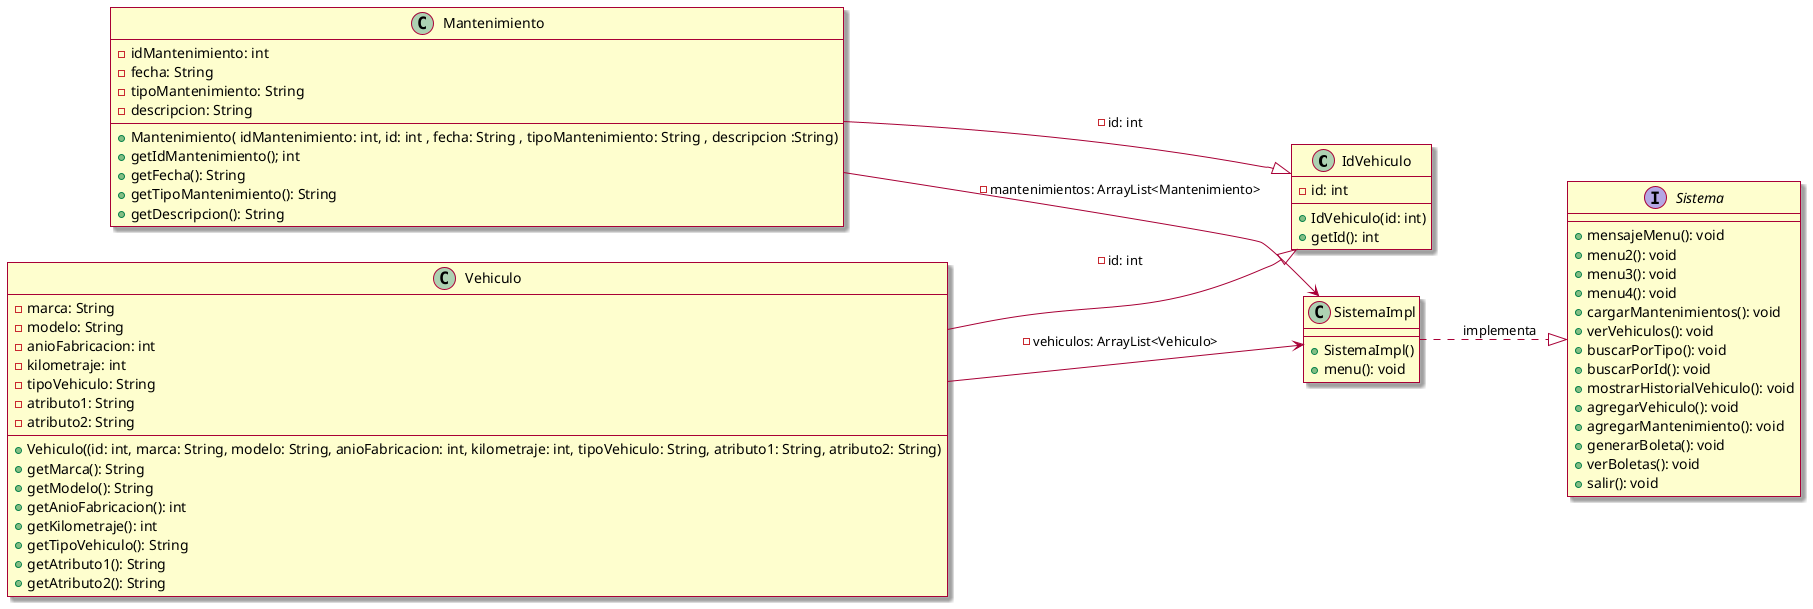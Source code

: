 @startuml
'https://plantuml.com/sequence-diagram
left to right direction
skin rose
class IdVehiculo{
    -id: int
    +IdVehiculo(id: int)
    +getId(): int
}

class Mantenimiento{
    -idMantenimiento: int
    -fecha: String
    -tipoMantenimiento: String
    -descripcion: String
    +Mantenimiento( idMantenimiento: int, id: int , fecha: String , tipoMantenimiento: String , descripcion :String)
    +getIdMantenimiento(); int
    +getFecha(): String
    +getTipoMantenimiento(): String
    +getDescripcion(): String
}

interface Sistema{
+mensajeMenu(): void
+menu2(): void
+menu3(): void
+menu4(): void
+cargarMantenimientos(): void
+verVehiculos(): void
+buscarPorTipo(): void
+buscarPorId(): void
+mostrarHistorialVehiculo(): void
+agregarVehiculo(): void
+agregarMantenimiento(): void
+generarBoleta(): void
+verBoletas(): void
+salir(): void
}

class SistemaImpl{
+SistemaImpl()
+menu(): void
}
class Vehiculo{
-marca: String
-modelo: String
-anioFabricacion: int
-kilometraje: int
-tipoVehiculo: String
-atributo1: String
-atributo2: String
+Vehiculo((id: int, marca: String, modelo: String, anioFabricacion: int, kilometraje: int, tipoVehiculo: String, atributo1: String, atributo2: String)
+getMarca(): String
+getModelo(): String
+getAnioFabricacion(): int
+getKilometraje(): int
+getTipoVehiculo(): String
+getAtributo1(): String
+getAtributo2(): String

}

Vehiculo --|> IdVehiculo : -id: int
Mantenimiento --|> IdVehiculo: -id: int

SistemaImpl ..|> Sistema: implementa
Vehiculo --> SistemaImpl: -vehiculos: ArrayList<Vehiculo>
Mantenimiento --> SistemaImpl: -mantenimientos: ArrayList<Mantenimiento>


@enduml